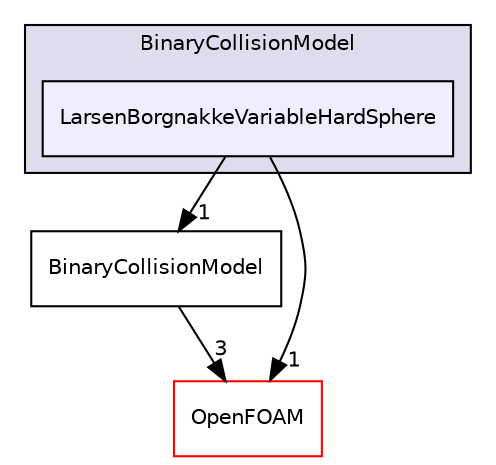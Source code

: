 digraph "src/lagrangian/DSMC/submodels/BinaryCollisionModel/LarsenBorgnakkeVariableHardSphere" {
  bgcolor=transparent;
  compound=true
  node [ fontsize="10", fontname="Helvetica"];
  edge [ labelfontsize="10", labelfontname="Helvetica"];
  subgraph clusterdir_5a016b681099220922dbcc745c32c14c {
    graph [ bgcolor="#ddddee", pencolor="black", label="BinaryCollisionModel" fontname="Helvetica", fontsize="10", URL="dir_5a016b681099220922dbcc745c32c14c.html"]
  dir_5c0d1dd7224350978ef479f434b9569c [shape=box, label="LarsenBorgnakkeVariableHardSphere", style="filled", fillcolor="#eeeeff", pencolor="black", URL="dir_5c0d1dd7224350978ef479f434b9569c.html"];
  }
  dir_e23bb4794f849857419d4f5482c38026 [shape=box label="BinaryCollisionModel" URL="dir_e23bb4794f849857419d4f5482c38026.html"];
  dir_c5473ff19b20e6ec4dfe5c310b3778a8 [shape=box label="OpenFOAM" color="red" URL="dir_c5473ff19b20e6ec4dfe5c310b3778a8.html"];
  dir_5c0d1dd7224350978ef479f434b9569c->dir_e23bb4794f849857419d4f5482c38026 [headlabel="1", labeldistance=1.5 headhref="dir_001394_001393.html"];
  dir_5c0d1dd7224350978ef479f434b9569c->dir_c5473ff19b20e6ec4dfe5c310b3778a8 [headlabel="1", labeldistance=1.5 headhref="dir_001394_001873.html"];
  dir_e23bb4794f849857419d4f5482c38026->dir_c5473ff19b20e6ec4dfe5c310b3778a8 [headlabel="3", labeldistance=1.5 headhref="dir_001393_001873.html"];
}
